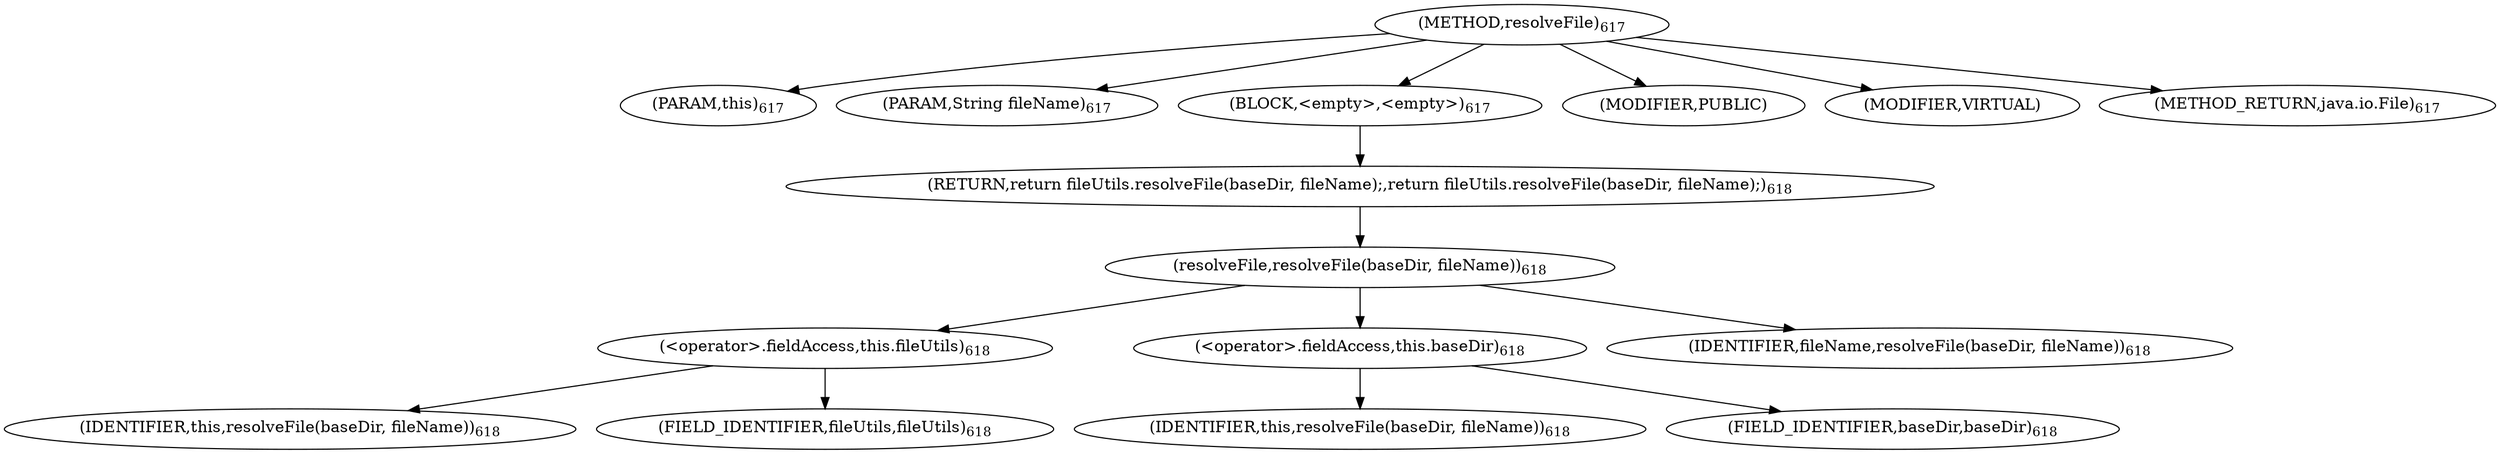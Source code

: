 digraph "resolveFile" {  
"1727" [label = <(METHOD,resolveFile)<SUB>617</SUB>> ]
"1728" [label = <(PARAM,this)<SUB>617</SUB>> ]
"1729" [label = <(PARAM,String fileName)<SUB>617</SUB>> ]
"1730" [label = <(BLOCK,&lt;empty&gt;,&lt;empty&gt;)<SUB>617</SUB>> ]
"1731" [label = <(RETURN,return fileUtils.resolveFile(baseDir, fileName);,return fileUtils.resolveFile(baseDir, fileName);)<SUB>618</SUB>> ]
"1732" [label = <(resolveFile,resolveFile(baseDir, fileName))<SUB>618</SUB>> ]
"1733" [label = <(&lt;operator&gt;.fieldAccess,this.fileUtils)<SUB>618</SUB>> ]
"1734" [label = <(IDENTIFIER,this,resolveFile(baseDir, fileName))<SUB>618</SUB>> ]
"1735" [label = <(FIELD_IDENTIFIER,fileUtils,fileUtils)<SUB>618</SUB>> ]
"1736" [label = <(&lt;operator&gt;.fieldAccess,this.baseDir)<SUB>618</SUB>> ]
"1737" [label = <(IDENTIFIER,this,resolveFile(baseDir, fileName))<SUB>618</SUB>> ]
"1738" [label = <(FIELD_IDENTIFIER,baseDir,baseDir)<SUB>618</SUB>> ]
"1739" [label = <(IDENTIFIER,fileName,resolveFile(baseDir, fileName))<SUB>618</SUB>> ]
"1740" [label = <(MODIFIER,PUBLIC)> ]
"1741" [label = <(MODIFIER,VIRTUAL)> ]
"1742" [label = <(METHOD_RETURN,java.io.File)<SUB>617</SUB>> ]
  "1727" -> "1728" 
  "1727" -> "1729" 
  "1727" -> "1730" 
  "1727" -> "1740" 
  "1727" -> "1741" 
  "1727" -> "1742" 
  "1730" -> "1731" 
  "1731" -> "1732" 
  "1732" -> "1733" 
  "1732" -> "1736" 
  "1732" -> "1739" 
  "1733" -> "1734" 
  "1733" -> "1735" 
  "1736" -> "1737" 
  "1736" -> "1738" 
}
